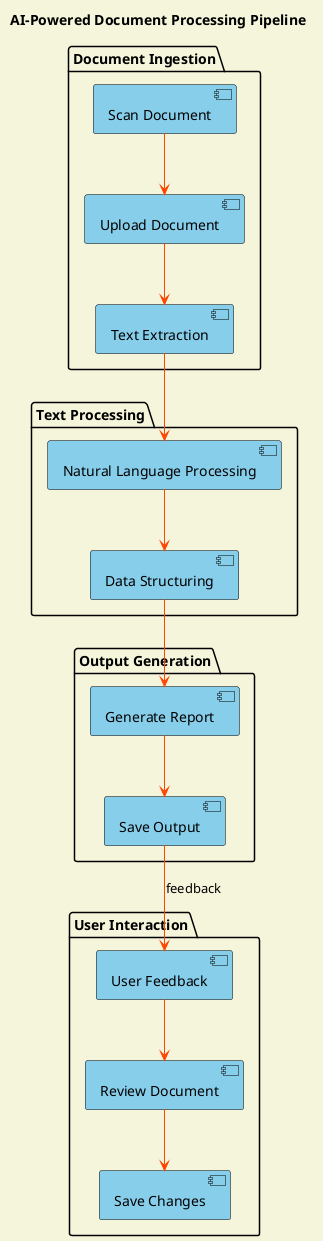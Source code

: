 @startuml
!define BACKGROUND_COLOR #F5F5DC
!define ARROW_COLOR #FF4500
!define BOX_COLOR #87CEEB

skinparam backgroundColor BACKGROUND_COLOR
skinparam ArrowColor ARROW_COLOR
skinparam component {
    BackgroundColor BOX_COLOR
    BorderColor black
}

title AI-Powered Document Processing Pipeline

package "Document Ingestion" {
    [Scan Document] --> [Upload Document]
    [Upload Document] --> [Text Extraction]
}

package "Text Processing" {
    [Text Extraction] --> [Natural Language Processing]
    [Natural Language Processing] --> [Data Structuring]
}

package "Output Generation" {
    [Data Structuring] --> [Generate Report]
    [Generate Report] --> [Save Output]
}

package "User Interaction" {
    [User Feedback] --> [Review Document]
    [Review Document] --> [Save Changes]
}

[Save Output] --> [User Feedback] : feedback

@enduml